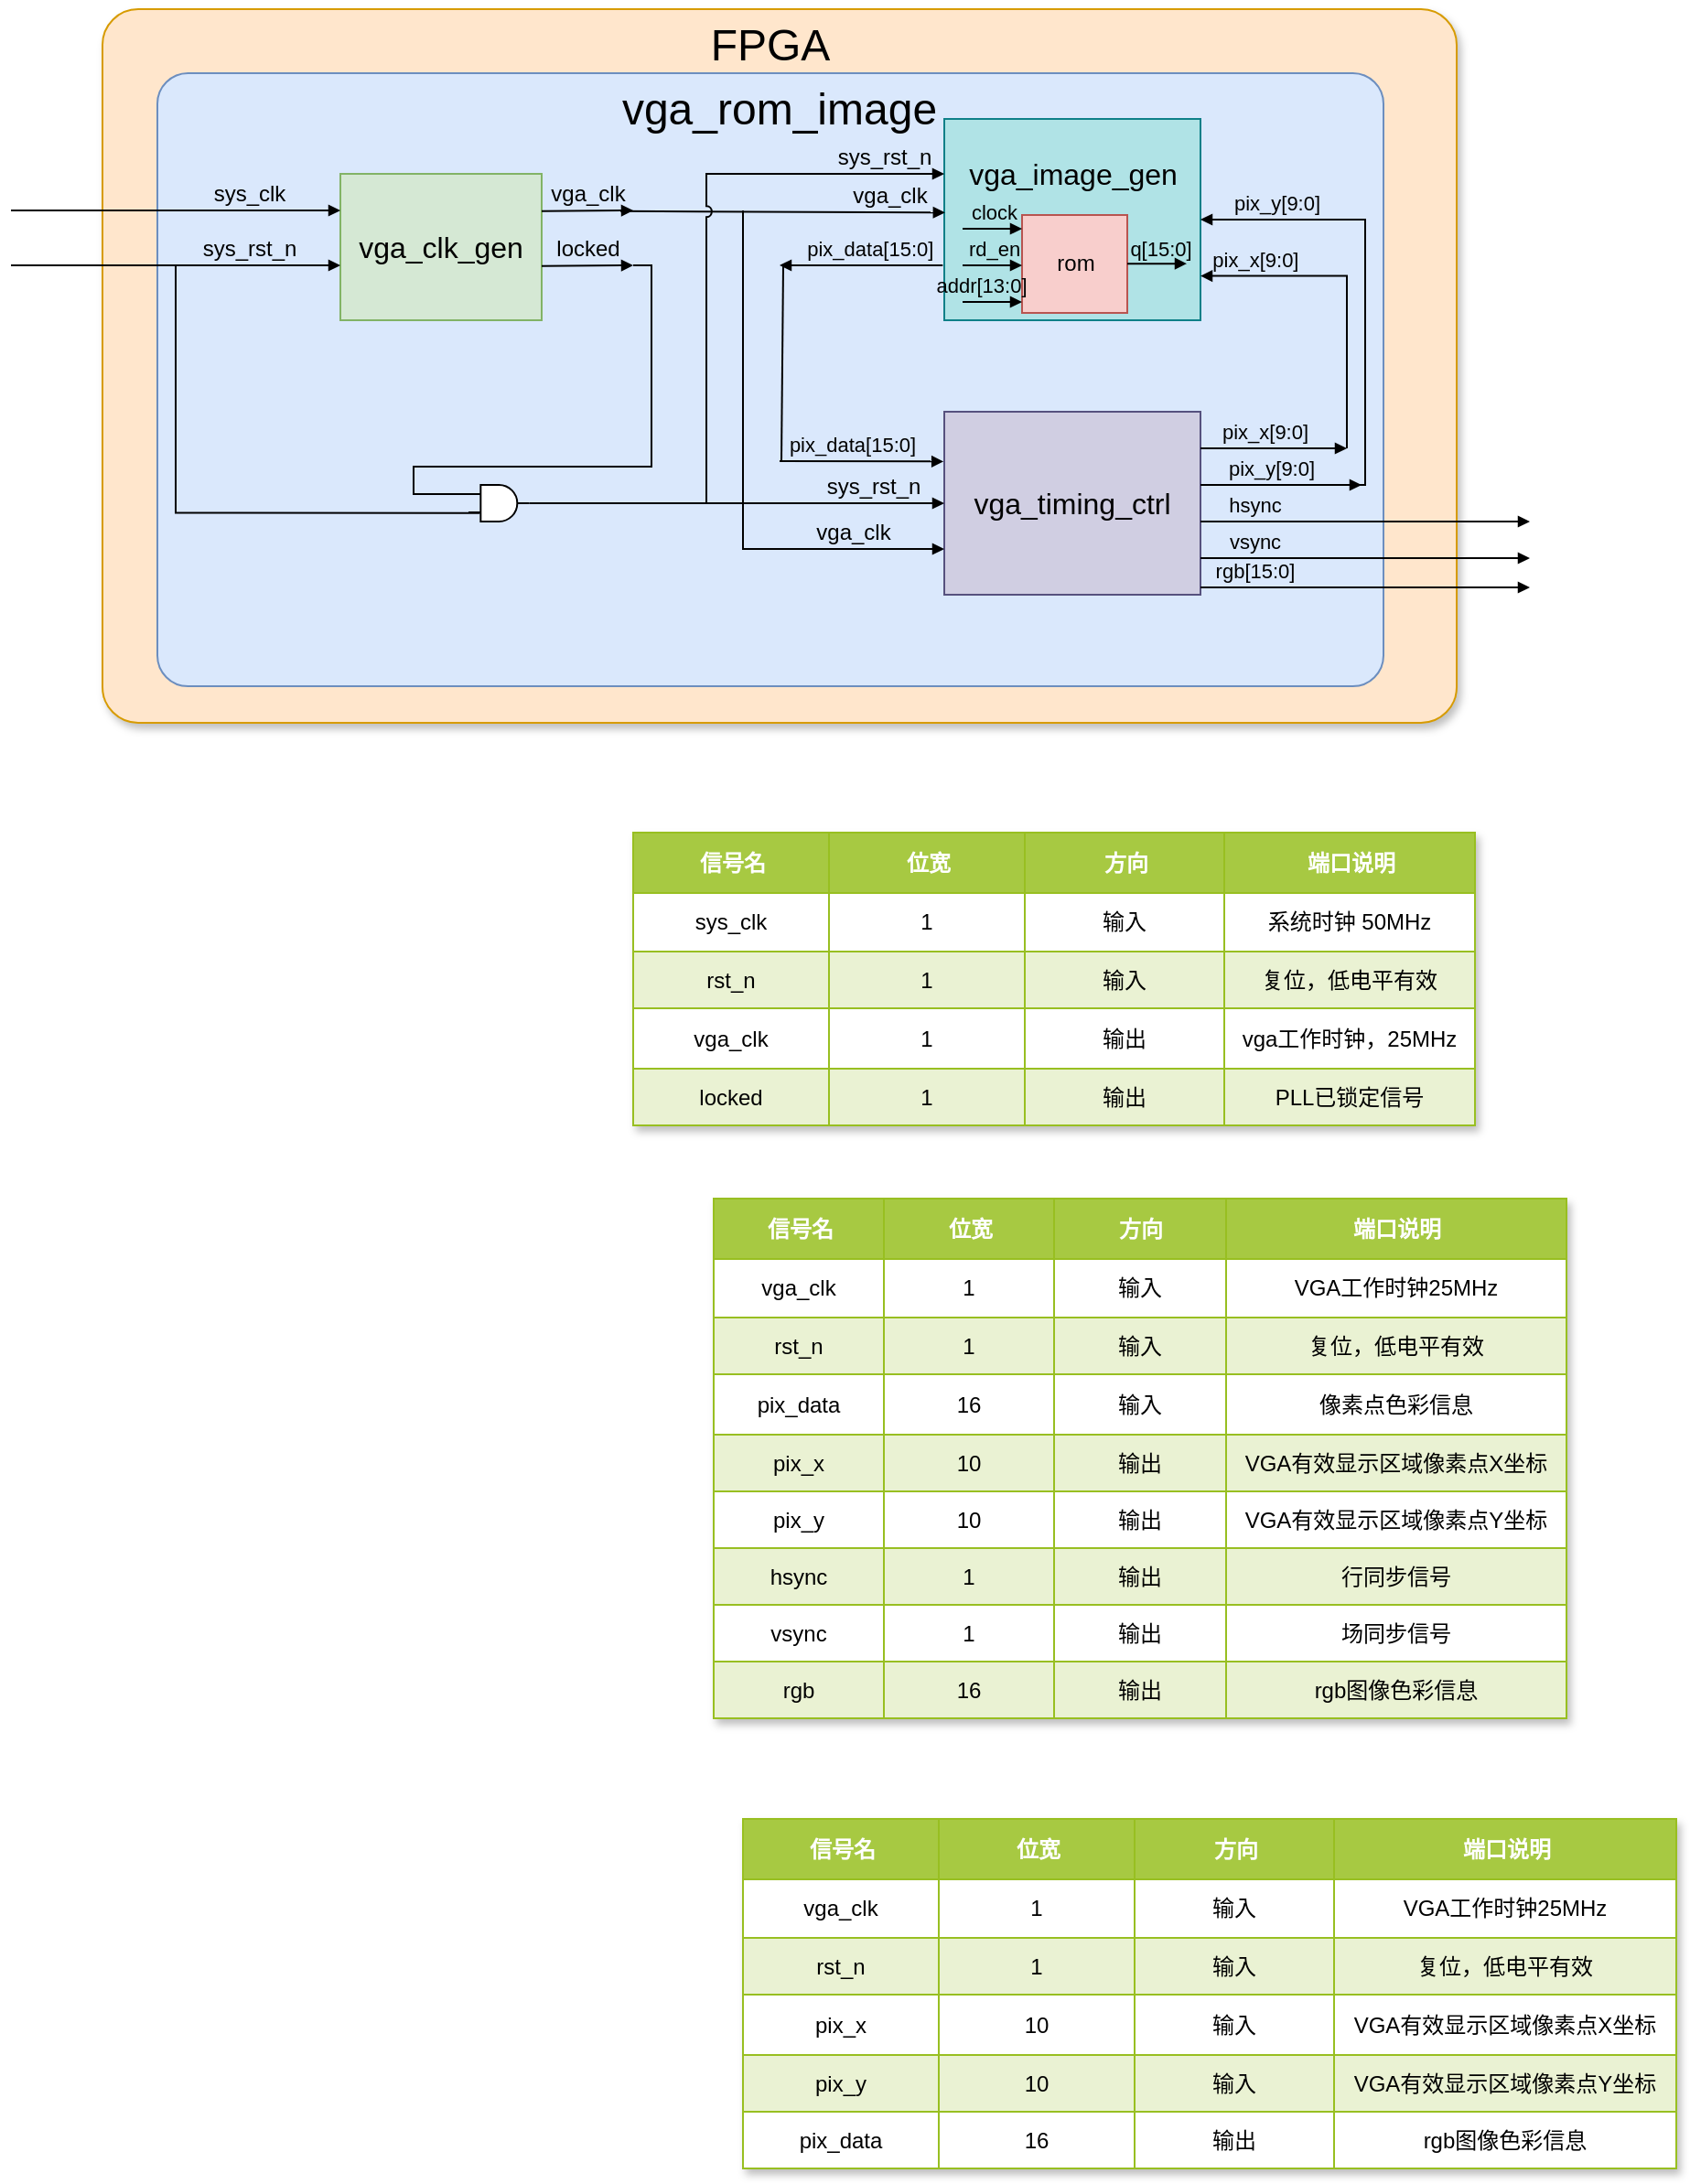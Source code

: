 <mxfile version="26.0.4">
  <diagram name="第 1 页" id="fd4EhWadq59LHY81k3FC">
    <mxGraphModel dx="446" dy="262" grid="1" gridSize="10" guides="1" tooltips="1" connect="1" arrows="1" fold="1" page="1" pageScale="1" pageWidth="827" pageHeight="1169" math="0" shadow="0">
      <root>
        <mxCell id="0" />
        <mxCell id="1" parent="0" />
        <mxCell id="CQehMLbI-TvT4RRxddDj-146" value="Assets" style="childLayout=tableLayout;recursiveResize=0;strokeColor=#98bf21;fillColor=#A7C942;shadow=1;" parent="1" vertex="1">
          <mxGeometry x="414" y="670" width="466" height="284" as="geometry" />
        </mxCell>
        <mxCell id="CQehMLbI-TvT4RRxddDj-147" style="shape=tableRow;horizontal=0;startSize=0;swimlaneHead=0;swimlaneBody=0;top=0;left=0;bottom=0;right=0;dropTarget=0;collapsible=0;recursiveResize=0;expand=0;fontStyle=0;strokeColor=inherit;fillColor=#ffffff;" parent="CQehMLbI-TvT4RRxddDj-146" vertex="1">
          <mxGeometry width="466" height="33" as="geometry" />
        </mxCell>
        <mxCell id="CQehMLbI-TvT4RRxddDj-167" value="信号名" style="connectable=0;recursiveResize=0;strokeColor=inherit;fillColor=#A7C942;align=center;fontStyle=1;fontColor=#FFFFFF;html=1;" parent="CQehMLbI-TvT4RRxddDj-147" vertex="1">
          <mxGeometry width="93" height="33" as="geometry">
            <mxRectangle width="93" height="33" as="alternateBounds" />
          </mxGeometry>
        </mxCell>
        <mxCell id="CQehMLbI-TvT4RRxddDj-148" value="位宽" style="connectable=0;recursiveResize=0;strokeColor=inherit;fillColor=#A7C942;align=center;fontStyle=1;fontColor=#FFFFFF;html=1;" parent="CQehMLbI-TvT4RRxddDj-147" vertex="1">
          <mxGeometry x="93" width="93" height="33" as="geometry">
            <mxRectangle width="93" height="33" as="alternateBounds" />
          </mxGeometry>
        </mxCell>
        <mxCell id="CQehMLbI-TvT4RRxddDj-149" value="方向" style="connectable=0;recursiveResize=0;strokeColor=inherit;fillColor=#A7C942;align=center;fontStyle=1;fontColor=#FFFFFF;html=1;" parent="CQehMLbI-TvT4RRxddDj-147" vertex="1">
          <mxGeometry x="186" width="94" height="33" as="geometry">
            <mxRectangle width="94" height="33" as="alternateBounds" />
          </mxGeometry>
        </mxCell>
        <mxCell id="CQehMLbI-TvT4RRxddDj-150" value="端口说明" style="connectable=0;recursiveResize=0;strokeColor=inherit;fillColor=#A7C942;align=center;fontStyle=1;fontColor=#FFFFFF;html=1;" parent="CQehMLbI-TvT4RRxddDj-147" vertex="1">
          <mxGeometry x="280" width="186" height="33" as="geometry">
            <mxRectangle width="186" height="33" as="alternateBounds" />
          </mxGeometry>
        </mxCell>
        <mxCell id="CQehMLbI-TvT4RRxddDj-151" value="" style="shape=tableRow;horizontal=0;startSize=0;swimlaneHead=0;swimlaneBody=0;top=0;left=0;bottom=0;right=0;dropTarget=0;collapsible=0;recursiveResize=0;expand=0;fontStyle=0;strokeColor=inherit;fillColor=#ffffff;" parent="CQehMLbI-TvT4RRxddDj-146" vertex="1">
          <mxGeometry y="33" width="466" height="32" as="geometry" />
        </mxCell>
        <mxCell id="CQehMLbI-TvT4RRxddDj-168" value="vga_clk" style="connectable=0;recursiveResize=0;strokeColor=inherit;fillColor=inherit;align=center;whiteSpace=wrap;html=1;" parent="CQehMLbI-TvT4RRxddDj-151" vertex="1">
          <mxGeometry width="93" height="32" as="geometry">
            <mxRectangle width="93" height="32" as="alternateBounds" />
          </mxGeometry>
        </mxCell>
        <mxCell id="CQehMLbI-TvT4RRxddDj-152" value="1" style="connectable=0;recursiveResize=0;strokeColor=inherit;fillColor=inherit;align=center;whiteSpace=wrap;html=1;" parent="CQehMLbI-TvT4RRxddDj-151" vertex="1">
          <mxGeometry x="93" width="93" height="32" as="geometry">
            <mxRectangle width="93" height="32" as="alternateBounds" />
          </mxGeometry>
        </mxCell>
        <mxCell id="CQehMLbI-TvT4RRxddDj-153" value="输入" style="connectable=0;recursiveResize=0;strokeColor=inherit;fillColor=inherit;align=center;whiteSpace=wrap;html=1;" parent="CQehMLbI-TvT4RRxddDj-151" vertex="1">
          <mxGeometry x="186" width="94" height="32" as="geometry">
            <mxRectangle width="94" height="32" as="alternateBounds" />
          </mxGeometry>
        </mxCell>
        <mxCell id="CQehMLbI-TvT4RRxddDj-154" value="VGA工作时钟25MHz" style="connectable=0;recursiveResize=0;strokeColor=inherit;fillColor=inherit;align=center;whiteSpace=wrap;html=1;" parent="CQehMLbI-TvT4RRxddDj-151" vertex="1">
          <mxGeometry x="280" width="186" height="32" as="geometry">
            <mxRectangle width="186" height="32" as="alternateBounds" />
          </mxGeometry>
        </mxCell>
        <mxCell id="CQehMLbI-TvT4RRxddDj-155" value="" style="shape=tableRow;horizontal=0;startSize=0;swimlaneHead=0;swimlaneBody=0;top=0;left=0;bottom=0;right=0;dropTarget=0;collapsible=0;recursiveResize=0;expand=0;fontStyle=1;strokeColor=inherit;fillColor=#EAF2D3;" parent="CQehMLbI-TvT4RRxddDj-146" vertex="1">
          <mxGeometry y="65" width="466" height="31" as="geometry" />
        </mxCell>
        <mxCell id="CQehMLbI-TvT4RRxddDj-169" value="rst_n" style="connectable=0;recursiveResize=0;strokeColor=inherit;fillColor=inherit;whiteSpace=wrap;html=1;" parent="CQehMLbI-TvT4RRxddDj-155" vertex="1">
          <mxGeometry width="93" height="31" as="geometry">
            <mxRectangle width="93" height="31" as="alternateBounds" />
          </mxGeometry>
        </mxCell>
        <mxCell id="CQehMLbI-TvT4RRxddDj-156" value="1" style="connectable=0;recursiveResize=0;strokeColor=inherit;fillColor=inherit;whiteSpace=wrap;html=1;" parent="CQehMLbI-TvT4RRxddDj-155" vertex="1">
          <mxGeometry x="93" width="93" height="31" as="geometry">
            <mxRectangle width="93" height="31" as="alternateBounds" />
          </mxGeometry>
        </mxCell>
        <mxCell id="CQehMLbI-TvT4RRxddDj-157" value="输入" style="connectable=0;recursiveResize=0;strokeColor=inherit;fillColor=inherit;whiteSpace=wrap;html=1;" parent="CQehMLbI-TvT4RRxddDj-155" vertex="1">
          <mxGeometry x="186" width="94" height="31" as="geometry">
            <mxRectangle width="94" height="31" as="alternateBounds" />
          </mxGeometry>
        </mxCell>
        <mxCell id="CQehMLbI-TvT4RRxddDj-158" value="复位，低电平有效" style="connectable=0;recursiveResize=0;strokeColor=inherit;fillColor=inherit;whiteSpace=wrap;html=1;" parent="CQehMLbI-TvT4RRxddDj-155" vertex="1">
          <mxGeometry x="280" width="186" height="31" as="geometry">
            <mxRectangle width="186" height="31" as="alternateBounds" />
          </mxGeometry>
        </mxCell>
        <mxCell id="CQehMLbI-TvT4RRxddDj-159" value="" style="shape=tableRow;horizontal=0;startSize=0;swimlaneHead=0;swimlaneBody=0;top=0;left=0;bottom=0;right=0;dropTarget=0;collapsible=0;recursiveResize=0;expand=0;fontStyle=0;strokeColor=inherit;fillColor=#ffffff;" parent="CQehMLbI-TvT4RRxddDj-146" vertex="1">
          <mxGeometry y="96" width="466" height="33" as="geometry" />
        </mxCell>
        <mxCell id="CQehMLbI-TvT4RRxddDj-170" value="pix_data" style="connectable=0;recursiveResize=0;strokeColor=inherit;fillColor=inherit;fontStyle=0;align=center;whiteSpace=wrap;html=1;" parent="CQehMLbI-TvT4RRxddDj-159" vertex="1">
          <mxGeometry width="93" height="33" as="geometry">
            <mxRectangle width="93" height="33" as="alternateBounds" />
          </mxGeometry>
        </mxCell>
        <mxCell id="CQehMLbI-TvT4RRxddDj-160" value="16" style="connectable=0;recursiveResize=0;strokeColor=inherit;fillColor=inherit;fontStyle=0;align=center;whiteSpace=wrap;html=1;" parent="CQehMLbI-TvT4RRxddDj-159" vertex="1">
          <mxGeometry x="93" width="93" height="33" as="geometry">
            <mxRectangle width="93" height="33" as="alternateBounds" />
          </mxGeometry>
        </mxCell>
        <mxCell id="CQehMLbI-TvT4RRxddDj-161" value="输入" style="connectable=0;recursiveResize=0;strokeColor=inherit;fillColor=inherit;fontStyle=0;align=center;whiteSpace=wrap;html=1;" parent="CQehMLbI-TvT4RRxddDj-159" vertex="1">
          <mxGeometry x="186" width="94" height="33" as="geometry">
            <mxRectangle width="94" height="33" as="alternateBounds" />
          </mxGeometry>
        </mxCell>
        <mxCell id="CQehMLbI-TvT4RRxddDj-162" value="像素点色彩信息" style="connectable=0;recursiveResize=0;strokeColor=inherit;fillColor=inherit;fontStyle=0;align=center;whiteSpace=wrap;html=1;" parent="CQehMLbI-TvT4RRxddDj-159" vertex="1">
          <mxGeometry x="280" width="186" height="33" as="geometry">
            <mxRectangle width="186" height="33" as="alternateBounds" />
          </mxGeometry>
        </mxCell>
        <mxCell id="CQehMLbI-TvT4RRxddDj-163" value="" style="shape=tableRow;horizontal=0;startSize=0;swimlaneHead=0;swimlaneBody=0;top=0;left=0;bottom=0;right=0;dropTarget=0;collapsible=0;recursiveResize=0;expand=0;fontStyle=1;strokeColor=inherit;fillColor=#EAF2D3;" parent="CQehMLbI-TvT4RRxddDj-146" vertex="1">
          <mxGeometry y="129" width="466" height="31" as="geometry" />
        </mxCell>
        <mxCell id="CQehMLbI-TvT4RRxddDj-171" value="pix_x" style="connectable=0;recursiveResize=0;strokeColor=inherit;fillColor=inherit;whiteSpace=wrap;html=1;" parent="CQehMLbI-TvT4RRxddDj-163" vertex="1">
          <mxGeometry width="93" height="31" as="geometry">
            <mxRectangle width="93" height="31" as="alternateBounds" />
          </mxGeometry>
        </mxCell>
        <mxCell id="CQehMLbI-TvT4RRxddDj-164" value="10" style="connectable=0;recursiveResize=0;strokeColor=inherit;fillColor=inherit;whiteSpace=wrap;html=1;" parent="CQehMLbI-TvT4RRxddDj-163" vertex="1">
          <mxGeometry x="93" width="93" height="31" as="geometry">
            <mxRectangle width="93" height="31" as="alternateBounds" />
          </mxGeometry>
        </mxCell>
        <mxCell id="CQehMLbI-TvT4RRxddDj-165" value="输出" style="connectable=0;recursiveResize=0;strokeColor=inherit;fillColor=inherit;whiteSpace=wrap;html=1;" parent="CQehMLbI-TvT4RRxddDj-163" vertex="1">
          <mxGeometry x="186" width="94" height="31" as="geometry">
            <mxRectangle width="94" height="31" as="alternateBounds" />
          </mxGeometry>
        </mxCell>
        <mxCell id="CQehMLbI-TvT4RRxddDj-166" value="VGA有效显示区域像素点X坐标" style="connectable=0;recursiveResize=0;strokeColor=inherit;fillColor=inherit;whiteSpace=wrap;html=1;" parent="CQehMLbI-TvT4RRxddDj-163" vertex="1">
          <mxGeometry x="280" width="186" height="31" as="geometry">
            <mxRectangle width="186" height="31" as="alternateBounds" />
          </mxGeometry>
        </mxCell>
        <mxCell id="CQehMLbI-TvT4RRxddDj-177" style="shape=tableRow;horizontal=0;startSize=0;swimlaneHead=0;swimlaneBody=0;top=0;left=0;bottom=0;right=0;dropTarget=0;collapsible=0;recursiveResize=0;expand=0;fontStyle=1;strokeColor=inherit;fillColor=#EAF2D3;" parent="CQehMLbI-TvT4RRxddDj-146" vertex="1">
          <mxGeometry y="160" width="466" height="31" as="geometry" />
        </mxCell>
        <mxCell id="CQehMLbI-TvT4RRxddDj-178" value="pix_y" style="connectable=0;recursiveResize=0;whiteSpace=wrap;html=1;fillColor=default;strokeColor=inherit;" parent="CQehMLbI-TvT4RRxddDj-177" vertex="1">
          <mxGeometry width="93" height="31" as="geometry">
            <mxRectangle width="93" height="31" as="alternateBounds" />
          </mxGeometry>
        </mxCell>
        <mxCell id="CQehMLbI-TvT4RRxddDj-179" value="10" style="connectable=0;recursiveResize=0;whiteSpace=wrap;html=1;fillColor=default;strokeColor=inherit;" parent="CQehMLbI-TvT4RRxddDj-177" vertex="1">
          <mxGeometry x="93" width="93" height="31" as="geometry">
            <mxRectangle width="93" height="31" as="alternateBounds" />
          </mxGeometry>
        </mxCell>
        <mxCell id="CQehMLbI-TvT4RRxddDj-180" value="输出" style="connectable=0;recursiveResize=0;whiteSpace=wrap;html=1;fillColor=default;strokeColor=inherit;" parent="CQehMLbI-TvT4RRxddDj-177" vertex="1">
          <mxGeometry x="186" width="94" height="31" as="geometry">
            <mxRectangle width="94" height="31" as="alternateBounds" />
          </mxGeometry>
        </mxCell>
        <mxCell id="CQehMLbI-TvT4RRxddDj-181" value="VGA有效显示区域像素点Y坐标" style="connectable=0;recursiveResize=0;whiteSpace=wrap;html=1;fillColor=default;strokeColor=inherit;" parent="CQehMLbI-TvT4RRxddDj-177" vertex="1">
          <mxGeometry x="280" width="186" height="31" as="geometry">
            <mxRectangle width="186" height="31" as="alternateBounds" />
          </mxGeometry>
        </mxCell>
        <mxCell id="UoMwkHRBYrsfCAEj0GG8-5" style="shape=tableRow;horizontal=0;startSize=0;swimlaneHead=0;swimlaneBody=0;top=0;left=0;bottom=0;right=0;dropTarget=0;collapsible=0;recursiveResize=0;expand=0;fontStyle=1;strokeColor=inherit;fillColor=#EAF2D3;" parent="CQehMLbI-TvT4RRxddDj-146" vertex="1">
          <mxGeometry y="191" width="466" height="31" as="geometry" />
        </mxCell>
        <mxCell id="UoMwkHRBYrsfCAEj0GG8-6" value="hsync" style="connectable=0;recursiveResize=0;strokeColor=inherit;fillColor=inherit;whiteSpace=wrap;html=1;" parent="UoMwkHRBYrsfCAEj0GG8-5" vertex="1">
          <mxGeometry width="93" height="31" as="geometry">
            <mxRectangle width="93" height="31" as="alternateBounds" />
          </mxGeometry>
        </mxCell>
        <mxCell id="UoMwkHRBYrsfCAEj0GG8-7" value="1" style="connectable=0;recursiveResize=0;strokeColor=inherit;fillColor=inherit;whiteSpace=wrap;html=1;" parent="UoMwkHRBYrsfCAEj0GG8-5" vertex="1">
          <mxGeometry x="93" width="93" height="31" as="geometry">
            <mxRectangle width="93" height="31" as="alternateBounds" />
          </mxGeometry>
        </mxCell>
        <mxCell id="UoMwkHRBYrsfCAEj0GG8-8" value="输出" style="connectable=0;recursiveResize=0;strokeColor=inherit;fillColor=inherit;whiteSpace=wrap;html=1;" parent="UoMwkHRBYrsfCAEj0GG8-5" vertex="1">
          <mxGeometry x="186" width="94" height="31" as="geometry">
            <mxRectangle width="94" height="31" as="alternateBounds" />
          </mxGeometry>
        </mxCell>
        <mxCell id="UoMwkHRBYrsfCAEj0GG8-9" value="行同步信号" style="connectable=0;recursiveResize=0;strokeColor=inherit;fillColor=inherit;whiteSpace=wrap;html=1;" parent="UoMwkHRBYrsfCAEj0GG8-5" vertex="1">
          <mxGeometry x="280" width="186" height="31" as="geometry">
            <mxRectangle width="186" height="31" as="alternateBounds" />
          </mxGeometry>
        </mxCell>
        <mxCell id="UoMwkHRBYrsfCAEj0GG8-10" style="shape=tableRow;horizontal=0;startSize=0;swimlaneHead=0;swimlaneBody=0;top=0;left=0;bottom=0;right=0;dropTarget=0;collapsible=0;recursiveResize=0;expand=0;fontStyle=1;strokeColor=inherit;fillColor=#EAF2D3;" parent="CQehMLbI-TvT4RRxddDj-146" vertex="1">
          <mxGeometry y="222" width="466" height="31" as="geometry" />
        </mxCell>
        <mxCell id="UoMwkHRBYrsfCAEj0GG8-11" value="vsync" style="connectable=0;recursiveResize=0;whiteSpace=wrap;html=1;strokeColor=inherit;" parent="UoMwkHRBYrsfCAEj0GG8-10" vertex="1">
          <mxGeometry width="93" height="31" as="geometry">
            <mxRectangle width="93" height="31" as="alternateBounds" />
          </mxGeometry>
        </mxCell>
        <mxCell id="UoMwkHRBYrsfCAEj0GG8-12" value="1" style="connectable=0;recursiveResize=0;whiteSpace=wrap;html=1;strokeColor=inherit;" parent="UoMwkHRBYrsfCAEj0GG8-10" vertex="1">
          <mxGeometry x="93" width="93" height="31" as="geometry">
            <mxRectangle width="93" height="31" as="alternateBounds" />
          </mxGeometry>
        </mxCell>
        <mxCell id="UoMwkHRBYrsfCAEj0GG8-13" value="输出" style="connectable=0;recursiveResize=0;whiteSpace=wrap;html=1;strokeColor=inherit;" parent="UoMwkHRBYrsfCAEj0GG8-10" vertex="1">
          <mxGeometry x="186" width="94" height="31" as="geometry">
            <mxRectangle width="94" height="31" as="alternateBounds" />
          </mxGeometry>
        </mxCell>
        <mxCell id="UoMwkHRBYrsfCAEj0GG8-14" value="场同步信号" style="connectable=0;recursiveResize=0;whiteSpace=wrap;html=1;strokeColor=inherit;" parent="UoMwkHRBYrsfCAEj0GG8-10" vertex="1">
          <mxGeometry x="280" width="186" height="31" as="geometry">
            <mxRectangle width="186" height="31" as="alternateBounds" />
          </mxGeometry>
        </mxCell>
        <mxCell id="CQehMLbI-TvT4RRxddDj-182" style="shape=tableRow;horizontal=0;startSize=0;swimlaneHead=0;swimlaneBody=0;top=0;left=0;bottom=0;right=0;dropTarget=0;collapsible=0;recursiveResize=0;expand=0;fontStyle=1;strokeColor=inherit;fillColor=#EAF2D3;" parent="CQehMLbI-TvT4RRxddDj-146" vertex="1">
          <mxGeometry y="253" width="466" height="31" as="geometry" />
        </mxCell>
        <mxCell id="CQehMLbI-TvT4RRxddDj-183" value="rgb" style="connectable=0;recursiveResize=0;whiteSpace=wrap;html=1;strokeColor=inherit;fillColor=none;" parent="CQehMLbI-TvT4RRxddDj-182" vertex="1">
          <mxGeometry width="93" height="31" as="geometry">
            <mxRectangle width="93" height="31" as="alternateBounds" />
          </mxGeometry>
        </mxCell>
        <mxCell id="CQehMLbI-TvT4RRxddDj-184" value="16" style="connectable=0;recursiveResize=0;whiteSpace=wrap;html=1;strokeColor=inherit;fillColor=none;" parent="CQehMLbI-TvT4RRxddDj-182" vertex="1">
          <mxGeometry x="93" width="93" height="31" as="geometry">
            <mxRectangle width="93" height="31" as="alternateBounds" />
          </mxGeometry>
        </mxCell>
        <mxCell id="CQehMLbI-TvT4RRxddDj-185" value="输出" style="connectable=0;recursiveResize=0;whiteSpace=wrap;html=1;strokeColor=inherit;fillColor=none;" parent="CQehMLbI-TvT4RRxddDj-182" vertex="1">
          <mxGeometry x="186" width="94" height="31" as="geometry">
            <mxRectangle width="94" height="31" as="alternateBounds" />
          </mxGeometry>
        </mxCell>
        <mxCell id="CQehMLbI-TvT4RRxddDj-186" value="rgb图像色彩信息" style="connectable=0;recursiveResize=0;whiteSpace=wrap;html=1;strokeColor=inherit;fillColor=none;" parent="CQehMLbI-TvT4RRxddDj-182" vertex="1">
          <mxGeometry x="280" width="186" height="31" as="geometry">
            <mxRectangle width="186" height="31" as="alternateBounds" />
          </mxGeometry>
        </mxCell>
        <mxCell id="CQehMLbI-TvT4RRxddDj-194" value="Assets" style="childLayout=tableLayout;recursiveResize=0;strokeColor=#98bf21;fillColor=#A7C942;shadow=1;" parent="1" vertex="1">
          <mxGeometry x="370" y="470" width="460" height="160" as="geometry" />
        </mxCell>
        <mxCell id="CQehMLbI-TvT4RRxddDj-195" style="shape=tableRow;horizontal=0;startSize=0;swimlaneHead=0;swimlaneBody=0;top=0;left=0;bottom=0;right=0;dropTarget=0;collapsible=0;recursiveResize=0;expand=0;fontStyle=0;strokeColor=inherit;fillColor=#ffffff;" parent="CQehMLbI-TvT4RRxddDj-194" vertex="1">
          <mxGeometry width="460" height="33" as="geometry" />
        </mxCell>
        <mxCell id="CQehMLbI-TvT4RRxddDj-196" value="信号名" style="connectable=0;recursiveResize=0;strokeColor=inherit;fillColor=#A7C942;align=center;fontStyle=1;fontColor=#FFFFFF;html=1;" parent="CQehMLbI-TvT4RRxddDj-195" vertex="1">
          <mxGeometry width="107" height="33" as="geometry">
            <mxRectangle width="107" height="33" as="alternateBounds" />
          </mxGeometry>
        </mxCell>
        <mxCell id="CQehMLbI-TvT4RRxddDj-197" value="位宽" style="connectable=0;recursiveResize=0;strokeColor=inherit;fillColor=#A7C942;align=center;fontStyle=1;fontColor=#FFFFFF;html=1;" parent="CQehMLbI-TvT4RRxddDj-195" vertex="1">
          <mxGeometry x="107" width="107" height="33" as="geometry">
            <mxRectangle width="107" height="33" as="alternateBounds" />
          </mxGeometry>
        </mxCell>
        <mxCell id="CQehMLbI-TvT4RRxddDj-198" value="方向" style="connectable=0;recursiveResize=0;strokeColor=inherit;fillColor=#A7C942;align=center;fontStyle=1;fontColor=#FFFFFF;html=1;" parent="CQehMLbI-TvT4RRxddDj-195" vertex="1">
          <mxGeometry x="214" width="109" height="33" as="geometry">
            <mxRectangle width="109" height="33" as="alternateBounds" />
          </mxGeometry>
        </mxCell>
        <mxCell id="CQehMLbI-TvT4RRxddDj-199" value="端口说明" style="connectable=0;recursiveResize=0;strokeColor=inherit;fillColor=#A7C942;align=center;fontStyle=1;fontColor=#FFFFFF;html=1;" parent="CQehMLbI-TvT4RRxddDj-195" vertex="1">
          <mxGeometry x="323" width="137" height="33" as="geometry">
            <mxRectangle width="137" height="33" as="alternateBounds" />
          </mxGeometry>
        </mxCell>
        <mxCell id="CQehMLbI-TvT4RRxddDj-200" value="" style="shape=tableRow;horizontal=0;startSize=0;swimlaneHead=0;swimlaneBody=0;top=0;left=0;bottom=0;right=0;dropTarget=0;collapsible=0;recursiveResize=0;expand=0;fontStyle=0;strokeColor=inherit;fillColor=#ffffff;" parent="CQehMLbI-TvT4RRxddDj-194" vertex="1">
          <mxGeometry y="33" width="460" height="32" as="geometry" />
        </mxCell>
        <mxCell id="CQehMLbI-TvT4RRxddDj-201" value="sys_clk" style="connectable=0;recursiveResize=0;strokeColor=inherit;fillColor=inherit;align=center;whiteSpace=wrap;html=1;" parent="CQehMLbI-TvT4RRxddDj-200" vertex="1">
          <mxGeometry width="107" height="32" as="geometry">
            <mxRectangle width="107" height="32" as="alternateBounds" />
          </mxGeometry>
        </mxCell>
        <mxCell id="CQehMLbI-TvT4RRxddDj-202" value="1" style="connectable=0;recursiveResize=0;strokeColor=inherit;fillColor=inherit;align=center;whiteSpace=wrap;html=1;" parent="CQehMLbI-TvT4RRxddDj-200" vertex="1">
          <mxGeometry x="107" width="107" height="32" as="geometry">
            <mxRectangle width="107" height="32" as="alternateBounds" />
          </mxGeometry>
        </mxCell>
        <mxCell id="CQehMLbI-TvT4RRxddDj-203" value="输入" style="connectable=0;recursiveResize=0;strokeColor=inherit;fillColor=inherit;align=center;whiteSpace=wrap;html=1;" parent="CQehMLbI-TvT4RRxddDj-200" vertex="1">
          <mxGeometry x="214" width="109" height="32" as="geometry">
            <mxRectangle width="109" height="32" as="alternateBounds" />
          </mxGeometry>
        </mxCell>
        <mxCell id="CQehMLbI-TvT4RRxddDj-204" value="系统时钟 50MHz" style="connectable=0;recursiveResize=0;strokeColor=inherit;fillColor=inherit;align=center;whiteSpace=wrap;html=1;" parent="CQehMLbI-TvT4RRxddDj-200" vertex="1">
          <mxGeometry x="323" width="137" height="32" as="geometry">
            <mxRectangle width="137" height="32" as="alternateBounds" />
          </mxGeometry>
        </mxCell>
        <mxCell id="CQehMLbI-TvT4RRxddDj-205" value="" style="shape=tableRow;horizontal=0;startSize=0;swimlaneHead=0;swimlaneBody=0;top=0;left=0;bottom=0;right=0;dropTarget=0;collapsible=0;recursiveResize=0;expand=0;fontStyle=1;strokeColor=inherit;fillColor=#EAF2D3;" parent="CQehMLbI-TvT4RRxddDj-194" vertex="1">
          <mxGeometry y="65" width="460" height="31" as="geometry" />
        </mxCell>
        <mxCell id="CQehMLbI-TvT4RRxddDj-206" value="rst_n" style="connectable=0;recursiveResize=0;strokeColor=inherit;fillColor=inherit;whiteSpace=wrap;html=1;" parent="CQehMLbI-TvT4RRxddDj-205" vertex="1">
          <mxGeometry width="107" height="31" as="geometry">
            <mxRectangle width="107" height="31" as="alternateBounds" />
          </mxGeometry>
        </mxCell>
        <mxCell id="CQehMLbI-TvT4RRxddDj-207" value="1" style="connectable=0;recursiveResize=0;strokeColor=inherit;fillColor=inherit;whiteSpace=wrap;html=1;" parent="CQehMLbI-TvT4RRxddDj-205" vertex="1">
          <mxGeometry x="107" width="107" height="31" as="geometry">
            <mxRectangle width="107" height="31" as="alternateBounds" />
          </mxGeometry>
        </mxCell>
        <mxCell id="CQehMLbI-TvT4RRxddDj-208" value="输入" style="connectable=0;recursiveResize=0;strokeColor=inherit;fillColor=inherit;whiteSpace=wrap;html=1;" parent="CQehMLbI-TvT4RRxddDj-205" vertex="1">
          <mxGeometry x="214" width="109" height="31" as="geometry">
            <mxRectangle width="109" height="31" as="alternateBounds" />
          </mxGeometry>
        </mxCell>
        <mxCell id="CQehMLbI-TvT4RRxddDj-209" value="复位，低电平有效" style="connectable=0;recursiveResize=0;strokeColor=inherit;fillColor=inherit;whiteSpace=wrap;html=1;" parent="CQehMLbI-TvT4RRxddDj-205" vertex="1">
          <mxGeometry x="323" width="137" height="31" as="geometry">
            <mxRectangle width="137" height="31" as="alternateBounds" />
          </mxGeometry>
        </mxCell>
        <mxCell id="CQehMLbI-TvT4RRxddDj-210" value="" style="shape=tableRow;horizontal=0;startSize=0;swimlaneHead=0;swimlaneBody=0;top=0;left=0;bottom=0;right=0;dropTarget=0;collapsible=0;recursiveResize=0;expand=0;fontStyle=0;strokeColor=inherit;fillColor=#ffffff;" parent="CQehMLbI-TvT4RRxddDj-194" vertex="1">
          <mxGeometry y="96" width="460" height="33" as="geometry" />
        </mxCell>
        <mxCell id="CQehMLbI-TvT4RRxddDj-211" value="vga_clk" style="connectable=0;recursiveResize=0;strokeColor=inherit;fillColor=inherit;fontStyle=0;align=center;whiteSpace=wrap;html=1;" parent="CQehMLbI-TvT4RRxddDj-210" vertex="1">
          <mxGeometry width="107" height="33" as="geometry">
            <mxRectangle width="107" height="33" as="alternateBounds" />
          </mxGeometry>
        </mxCell>
        <mxCell id="CQehMLbI-TvT4RRxddDj-212" value="1" style="connectable=0;recursiveResize=0;strokeColor=inherit;fillColor=inherit;fontStyle=0;align=center;whiteSpace=wrap;html=1;" parent="CQehMLbI-TvT4RRxddDj-210" vertex="1">
          <mxGeometry x="107" width="107" height="33" as="geometry">
            <mxRectangle width="107" height="33" as="alternateBounds" />
          </mxGeometry>
        </mxCell>
        <mxCell id="CQehMLbI-TvT4RRxddDj-213" value="输出" style="connectable=0;recursiveResize=0;strokeColor=inherit;fillColor=inherit;fontStyle=0;align=center;whiteSpace=wrap;html=1;" parent="CQehMLbI-TvT4RRxddDj-210" vertex="1">
          <mxGeometry x="214" width="109" height="33" as="geometry">
            <mxRectangle width="109" height="33" as="alternateBounds" />
          </mxGeometry>
        </mxCell>
        <mxCell id="CQehMLbI-TvT4RRxddDj-214" value="vga工作时钟，25MHz" style="connectable=0;recursiveResize=0;strokeColor=inherit;fillColor=inherit;fontStyle=0;align=center;whiteSpace=wrap;html=1;" parent="CQehMLbI-TvT4RRxddDj-210" vertex="1">
          <mxGeometry x="323" width="137" height="33" as="geometry">
            <mxRectangle width="137" height="33" as="alternateBounds" />
          </mxGeometry>
        </mxCell>
        <mxCell id="CQehMLbI-TvT4RRxddDj-215" value="" style="shape=tableRow;horizontal=0;startSize=0;swimlaneHead=0;swimlaneBody=0;top=0;left=0;bottom=0;right=0;dropTarget=0;collapsible=0;recursiveResize=0;expand=0;fontStyle=1;strokeColor=inherit;fillColor=#EAF2D3;" parent="CQehMLbI-TvT4RRxddDj-194" vertex="1">
          <mxGeometry y="129" width="460" height="31" as="geometry" />
        </mxCell>
        <mxCell id="CQehMLbI-TvT4RRxddDj-216" value="locked" style="connectable=0;recursiveResize=0;strokeColor=inherit;fillColor=inherit;whiteSpace=wrap;html=1;" parent="CQehMLbI-TvT4RRxddDj-215" vertex="1">
          <mxGeometry width="107" height="31" as="geometry">
            <mxRectangle width="107" height="31" as="alternateBounds" />
          </mxGeometry>
        </mxCell>
        <mxCell id="CQehMLbI-TvT4RRxddDj-217" value="1" style="connectable=0;recursiveResize=0;strokeColor=inherit;fillColor=inherit;whiteSpace=wrap;html=1;" parent="CQehMLbI-TvT4RRxddDj-215" vertex="1">
          <mxGeometry x="107" width="107" height="31" as="geometry">
            <mxRectangle width="107" height="31" as="alternateBounds" />
          </mxGeometry>
        </mxCell>
        <mxCell id="CQehMLbI-TvT4RRxddDj-218" value="输出" style="connectable=0;recursiveResize=0;strokeColor=inherit;fillColor=inherit;whiteSpace=wrap;html=1;" parent="CQehMLbI-TvT4RRxddDj-215" vertex="1">
          <mxGeometry x="214" width="109" height="31" as="geometry">
            <mxRectangle width="109" height="31" as="alternateBounds" />
          </mxGeometry>
        </mxCell>
        <mxCell id="CQehMLbI-TvT4RRxddDj-219" value="PLL已锁定信号" style="connectable=0;recursiveResize=0;strokeColor=inherit;fillColor=inherit;whiteSpace=wrap;html=1;" parent="CQehMLbI-TvT4RRxddDj-215" vertex="1">
          <mxGeometry x="323" width="137" height="31" as="geometry">
            <mxRectangle width="137" height="31" as="alternateBounds" />
          </mxGeometry>
        </mxCell>
        <mxCell id="lO0y-kWSo12b2ms3qzik-9" value="Assets" style="childLayout=tableLayout;recursiveResize=0;strokeColor=#98bf21;fillColor=#A7C942;shadow=1;" parent="1" vertex="1">
          <mxGeometry x="430" y="1009" width="510" height="191" as="geometry" />
        </mxCell>
        <mxCell id="lO0y-kWSo12b2ms3qzik-10" style="shape=tableRow;horizontal=0;startSize=0;swimlaneHead=0;swimlaneBody=0;top=0;left=0;bottom=0;right=0;dropTarget=0;collapsible=0;recursiveResize=0;expand=0;fontStyle=0;strokeColor=inherit;fillColor=#ffffff;" parent="lO0y-kWSo12b2ms3qzik-9" vertex="1">
          <mxGeometry width="510" height="33" as="geometry" />
        </mxCell>
        <mxCell id="lO0y-kWSo12b2ms3qzik-11" value="信号名" style="connectable=0;recursiveResize=0;strokeColor=inherit;fillColor=#A7C942;align=center;fontStyle=1;fontColor=#FFFFFF;html=1;" parent="lO0y-kWSo12b2ms3qzik-10" vertex="1">
          <mxGeometry width="107" height="33" as="geometry">
            <mxRectangle width="107" height="33" as="alternateBounds" />
          </mxGeometry>
        </mxCell>
        <mxCell id="lO0y-kWSo12b2ms3qzik-12" value="位宽" style="connectable=0;recursiveResize=0;strokeColor=inherit;fillColor=#A7C942;align=center;fontStyle=1;fontColor=#FFFFFF;html=1;" parent="lO0y-kWSo12b2ms3qzik-10" vertex="1">
          <mxGeometry x="107" width="107" height="33" as="geometry">
            <mxRectangle width="107" height="33" as="alternateBounds" />
          </mxGeometry>
        </mxCell>
        <mxCell id="lO0y-kWSo12b2ms3qzik-13" value="方向" style="connectable=0;recursiveResize=0;strokeColor=inherit;fillColor=#A7C942;align=center;fontStyle=1;fontColor=#FFFFFF;html=1;" parent="lO0y-kWSo12b2ms3qzik-10" vertex="1">
          <mxGeometry x="214" width="109" height="33" as="geometry">
            <mxRectangle width="109" height="33" as="alternateBounds" />
          </mxGeometry>
        </mxCell>
        <mxCell id="lO0y-kWSo12b2ms3qzik-14" value="端口说明" style="connectable=0;recursiveResize=0;strokeColor=inherit;fillColor=#A7C942;align=center;fontStyle=1;fontColor=#FFFFFF;html=1;" parent="lO0y-kWSo12b2ms3qzik-10" vertex="1">
          <mxGeometry x="323" width="187" height="33" as="geometry">
            <mxRectangle width="187" height="33" as="alternateBounds" />
          </mxGeometry>
        </mxCell>
        <mxCell id="lO0y-kWSo12b2ms3qzik-15" value="" style="shape=tableRow;horizontal=0;startSize=0;swimlaneHead=0;swimlaneBody=0;top=0;left=0;bottom=0;right=0;dropTarget=0;collapsible=0;recursiveResize=0;expand=0;fontStyle=0;strokeColor=inherit;fillColor=#ffffff;" parent="lO0y-kWSo12b2ms3qzik-9" vertex="1">
          <mxGeometry y="33" width="510" height="32" as="geometry" />
        </mxCell>
        <mxCell id="lO0y-kWSo12b2ms3qzik-16" value="vga_clk" style="connectable=0;recursiveResize=0;strokeColor=inherit;fillColor=inherit;align=center;whiteSpace=wrap;html=1;" parent="lO0y-kWSo12b2ms3qzik-15" vertex="1">
          <mxGeometry width="107" height="32" as="geometry">
            <mxRectangle width="107" height="32" as="alternateBounds" />
          </mxGeometry>
        </mxCell>
        <mxCell id="lO0y-kWSo12b2ms3qzik-17" value="1" style="connectable=0;recursiveResize=0;strokeColor=inherit;fillColor=inherit;align=center;whiteSpace=wrap;html=1;" parent="lO0y-kWSo12b2ms3qzik-15" vertex="1">
          <mxGeometry x="107" width="107" height="32" as="geometry">
            <mxRectangle width="107" height="32" as="alternateBounds" />
          </mxGeometry>
        </mxCell>
        <mxCell id="lO0y-kWSo12b2ms3qzik-18" value="输入" style="connectable=0;recursiveResize=0;strokeColor=inherit;fillColor=inherit;align=center;whiteSpace=wrap;html=1;" parent="lO0y-kWSo12b2ms3qzik-15" vertex="1">
          <mxGeometry x="214" width="109" height="32" as="geometry">
            <mxRectangle width="109" height="32" as="alternateBounds" />
          </mxGeometry>
        </mxCell>
        <mxCell id="lO0y-kWSo12b2ms3qzik-19" value="VGA工作时钟25MHz" style="connectable=0;recursiveResize=0;strokeColor=inherit;fillColor=inherit;align=center;whiteSpace=wrap;html=1;" parent="lO0y-kWSo12b2ms3qzik-15" vertex="1">
          <mxGeometry x="323" width="187" height="32" as="geometry">
            <mxRectangle width="187" height="32" as="alternateBounds" />
          </mxGeometry>
        </mxCell>
        <mxCell id="lO0y-kWSo12b2ms3qzik-20" value="" style="shape=tableRow;horizontal=0;startSize=0;swimlaneHead=0;swimlaneBody=0;top=0;left=0;bottom=0;right=0;dropTarget=0;collapsible=0;recursiveResize=0;expand=0;fontStyle=1;strokeColor=inherit;fillColor=#EAF2D3;" parent="lO0y-kWSo12b2ms3qzik-9" vertex="1">
          <mxGeometry y="65" width="510" height="31" as="geometry" />
        </mxCell>
        <mxCell id="lO0y-kWSo12b2ms3qzik-21" value="rst_n" style="connectable=0;recursiveResize=0;strokeColor=inherit;fillColor=inherit;whiteSpace=wrap;html=1;" parent="lO0y-kWSo12b2ms3qzik-20" vertex="1">
          <mxGeometry width="107" height="31" as="geometry">
            <mxRectangle width="107" height="31" as="alternateBounds" />
          </mxGeometry>
        </mxCell>
        <mxCell id="lO0y-kWSo12b2ms3qzik-22" value="1" style="connectable=0;recursiveResize=0;strokeColor=inherit;fillColor=inherit;whiteSpace=wrap;html=1;" parent="lO0y-kWSo12b2ms3qzik-20" vertex="1">
          <mxGeometry x="107" width="107" height="31" as="geometry">
            <mxRectangle width="107" height="31" as="alternateBounds" />
          </mxGeometry>
        </mxCell>
        <mxCell id="lO0y-kWSo12b2ms3qzik-23" value="输入" style="connectable=0;recursiveResize=0;strokeColor=inherit;fillColor=inherit;whiteSpace=wrap;html=1;" parent="lO0y-kWSo12b2ms3qzik-20" vertex="1">
          <mxGeometry x="214" width="109" height="31" as="geometry">
            <mxRectangle width="109" height="31" as="alternateBounds" />
          </mxGeometry>
        </mxCell>
        <mxCell id="lO0y-kWSo12b2ms3qzik-24" value="复位，低电平有效" style="connectable=0;recursiveResize=0;strokeColor=inherit;fillColor=inherit;whiteSpace=wrap;html=1;" parent="lO0y-kWSo12b2ms3qzik-20" vertex="1">
          <mxGeometry x="323" width="187" height="31" as="geometry">
            <mxRectangle width="187" height="31" as="alternateBounds" />
          </mxGeometry>
        </mxCell>
        <mxCell id="lO0y-kWSo12b2ms3qzik-25" value="" style="shape=tableRow;horizontal=0;startSize=0;swimlaneHead=0;swimlaneBody=0;top=0;left=0;bottom=0;right=0;dropTarget=0;collapsible=0;recursiveResize=0;expand=0;fontStyle=0;strokeColor=inherit;fillColor=#ffffff;" parent="lO0y-kWSo12b2ms3qzik-9" vertex="1">
          <mxGeometry y="96" width="510" height="33" as="geometry" />
        </mxCell>
        <mxCell id="lO0y-kWSo12b2ms3qzik-26" value="pix_x" style="connectable=0;recursiveResize=0;strokeColor=inherit;fillColor=inherit;fontStyle=0;align=center;whiteSpace=wrap;html=1;" parent="lO0y-kWSo12b2ms3qzik-25" vertex="1">
          <mxGeometry width="107" height="33" as="geometry">
            <mxRectangle width="107" height="33" as="alternateBounds" />
          </mxGeometry>
        </mxCell>
        <mxCell id="lO0y-kWSo12b2ms3qzik-27" value="10" style="connectable=0;recursiveResize=0;strokeColor=inherit;fillColor=inherit;fontStyle=0;align=center;whiteSpace=wrap;html=1;" parent="lO0y-kWSo12b2ms3qzik-25" vertex="1">
          <mxGeometry x="107" width="107" height="33" as="geometry">
            <mxRectangle width="107" height="33" as="alternateBounds" />
          </mxGeometry>
        </mxCell>
        <mxCell id="lO0y-kWSo12b2ms3qzik-28" value="输入" style="connectable=0;recursiveResize=0;strokeColor=inherit;fillColor=inherit;fontStyle=0;align=center;whiteSpace=wrap;html=1;" parent="lO0y-kWSo12b2ms3qzik-25" vertex="1">
          <mxGeometry x="214" width="109" height="33" as="geometry">
            <mxRectangle width="109" height="33" as="alternateBounds" />
          </mxGeometry>
        </mxCell>
        <mxCell id="lO0y-kWSo12b2ms3qzik-29" value="VGA有效显示区域像素点X坐标" style="connectable=0;recursiveResize=0;strokeColor=inherit;fillColor=inherit;fontStyle=0;align=center;whiteSpace=wrap;html=1;" parent="lO0y-kWSo12b2ms3qzik-25" vertex="1">
          <mxGeometry x="323" width="187" height="33" as="geometry">
            <mxRectangle width="187" height="33" as="alternateBounds" />
          </mxGeometry>
        </mxCell>
        <mxCell id="lO0y-kWSo12b2ms3qzik-35" value="" style="shape=tableRow;horizontal=0;startSize=0;swimlaneHead=0;swimlaneBody=0;top=0;left=0;bottom=0;right=0;dropTarget=0;collapsible=0;recursiveResize=0;expand=0;fontStyle=1;strokeColor=inherit;fillColor=#EAF2D3;" parent="lO0y-kWSo12b2ms3qzik-9" vertex="1">
          <mxGeometry y="129" width="510" height="31" as="geometry" />
        </mxCell>
        <mxCell id="lO0y-kWSo12b2ms3qzik-36" value="pix_y" style="connectable=0;recursiveResize=0;strokeColor=inherit;fillColor=inherit;whiteSpace=wrap;html=1;" parent="lO0y-kWSo12b2ms3qzik-35" vertex="1">
          <mxGeometry width="107" height="31" as="geometry">
            <mxRectangle width="107" height="31" as="alternateBounds" />
          </mxGeometry>
        </mxCell>
        <mxCell id="lO0y-kWSo12b2ms3qzik-37" value="10" style="connectable=0;recursiveResize=0;strokeColor=inherit;fillColor=inherit;whiteSpace=wrap;html=1;" parent="lO0y-kWSo12b2ms3qzik-35" vertex="1">
          <mxGeometry x="107" width="107" height="31" as="geometry">
            <mxRectangle width="107" height="31" as="alternateBounds" />
          </mxGeometry>
        </mxCell>
        <mxCell id="lO0y-kWSo12b2ms3qzik-38" value="输入" style="connectable=0;recursiveResize=0;strokeColor=inherit;fillColor=inherit;whiteSpace=wrap;html=1;" parent="lO0y-kWSo12b2ms3qzik-35" vertex="1">
          <mxGeometry x="214" width="109" height="31" as="geometry">
            <mxRectangle width="109" height="31" as="alternateBounds" />
          </mxGeometry>
        </mxCell>
        <mxCell id="lO0y-kWSo12b2ms3qzik-39" value="VGA有效显示区域像素点Y坐标" style="connectable=0;recursiveResize=0;strokeColor=inherit;fillColor=inherit;whiteSpace=wrap;html=1;" parent="lO0y-kWSo12b2ms3qzik-35" vertex="1">
          <mxGeometry x="323" width="187" height="31" as="geometry">
            <mxRectangle width="187" height="31" as="alternateBounds" />
          </mxGeometry>
        </mxCell>
        <mxCell id="lO0y-kWSo12b2ms3qzik-30" value="" style="shape=tableRow;horizontal=0;startSize=0;swimlaneHead=0;swimlaneBody=0;top=0;left=0;bottom=0;right=0;dropTarget=0;collapsible=0;recursiveResize=0;expand=0;fontStyle=1;strokeColor=inherit;fillColor=#EAF2D3;" parent="lO0y-kWSo12b2ms3qzik-9" vertex="1">
          <mxGeometry y="160" width="510" height="31" as="geometry" />
        </mxCell>
        <mxCell id="lO0y-kWSo12b2ms3qzik-31" value="pix_data" style="connectable=0;recursiveResize=0;whiteSpace=wrap;html=1;strokeColor=inherit;" parent="lO0y-kWSo12b2ms3qzik-30" vertex="1">
          <mxGeometry width="107" height="31" as="geometry">
            <mxRectangle width="107" height="31" as="alternateBounds" />
          </mxGeometry>
        </mxCell>
        <mxCell id="lO0y-kWSo12b2ms3qzik-32" value="16" style="connectable=0;recursiveResize=0;whiteSpace=wrap;html=1;strokeColor=inherit;" parent="lO0y-kWSo12b2ms3qzik-30" vertex="1">
          <mxGeometry x="107" width="107" height="31" as="geometry">
            <mxRectangle width="107" height="31" as="alternateBounds" />
          </mxGeometry>
        </mxCell>
        <mxCell id="lO0y-kWSo12b2ms3qzik-33" value="输出" style="connectable=0;recursiveResize=0;whiteSpace=wrap;html=1;strokeColor=inherit;" parent="lO0y-kWSo12b2ms3qzik-30" vertex="1">
          <mxGeometry x="214" width="109" height="31" as="geometry">
            <mxRectangle width="109" height="31" as="alternateBounds" />
          </mxGeometry>
        </mxCell>
        <mxCell id="lO0y-kWSo12b2ms3qzik-34" value="rgb图像色彩信息" style="connectable=0;recursiveResize=0;whiteSpace=wrap;html=1;strokeColor=inherit;" parent="lO0y-kWSo12b2ms3qzik-30" vertex="1">
          <mxGeometry x="323" width="187" height="31" as="geometry">
            <mxRectangle width="187" height="31" as="alternateBounds" />
          </mxGeometry>
        </mxCell>
        <mxCell id="6DmCsKNVUbhP2ZlJ8aWh-1" value="" style="whiteSpace=wrap;html=1;rounded=1;fillColor=#ffe6cc;strokeColor=#d79b00;glass=0;shadow=1;arcSize=5;" parent="1" vertex="1">
          <mxGeometry x="80" y="20" width="740" height="390" as="geometry" />
        </mxCell>
        <mxCell id="6DmCsKNVUbhP2ZlJ8aWh-3" value="&lt;font style=&quot;font-size: 24px;&quot;&gt;FPGA&lt;/font&gt;" style="rounded=0;whiteSpace=wrap;html=1;fillColor=none;strokeColor=none;" parent="1" vertex="1">
          <mxGeometry x="370" y="20" width="150" height="40" as="geometry" />
        </mxCell>
        <mxCell id="6DmCsKNVUbhP2ZlJ8aWh-4" value="" style="rounded=1;whiteSpace=wrap;html=1;fillColor=#dae8fc;strokeColor=#6c8ebf;arcSize=5;" parent="1" vertex="1">
          <mxGeometry x="110" y="55" width="670" height="335" as="geometry" />
        </mxCell>
        <mxCell id="6DmCsKNVUbhP2ZlJ8aWh-5" value="&lt;font style=&quot;font-size: 24px;&quot;&gt;vga_rom_image&lt;/font&gt;" style="rounded=0;whiteSpace=wrap;html=1;fillColor=none;strokeColor=none;" parent="1" vertex="1">
          <mxGeometry x="375" y="55" width="150" height="40" as="geometry" />
        </mxCell>
        <mxCell id="CQehMLbI-TvT4RRxddDj-187" value="&lt;font style=&quot;font-size: 16px;&quot;&gt;vga_clk_gen&lt;/font&gt;" style="whiteSpace=wrap;html=1;fillColor=#d5e8d4;strokeColor=#82b366;" parent="1" vertex="1">
          <mxGeometry x="210" y="110" width="110" height="80" as="geometry" />
        </mxCell>
        <mxCell id="CQehMLbI-TvT4RRxddDj-188" value="&lt;font style=&quot;font-size: 12px;&quot;&gt;sys_clk&lt;/font&gt;" style="endArrow=block;html=1;rounded=0;entryX=0;entryY=0.25;entryDx=0;entryDy=0;verticalAlign=bottom;fillColor=none;labelBackgroundColor=none;strokeWidth=1;endFill=1;endSize=4;startSize=4;" parent="1" target="CQehMLbI-TvT4RRxddDj-187" edge="1">
          <mxGeometry x="0.441" width="50" height="50" relative="1" as="geometry">
            <mxPoint x="30" y="130" as="sourcePoint" />
            <mxPoint x="120.0" y="130" as="targetPoint" />
            <mxPoint as="offset" />
          </mxGeometry>
        </mxCell>
        <mxCell id="lO0y-kWSo12b2ms3qzik-1" value="" style="whiteSpace=wrap;html=1;fillColor=#b0e3e6;strokeColor=#0e8088;" parent="1" vertex="1">
          <mxGeometry x="540" y="80" width="140" height="110" as="geometry" />
        </mxCell>
        <mxCell id="CQehMLbI-TvT4RRxddDj-1" value="&lt;font style=&quot;font-size: 16px;&quot;&gt;vga_timing_ctrl&lt;/font&gt;" style="whiteSpace=wrap;html=1;fillColor=#d0cee2;strokeColor=#56517e;" parent="1" vertex="1">
          <mxGeometry x="540" y="240" width="140" height="100" as="geometry" />
        </mxCell>
        <mxCell id="6DmCsKNVUbhP2ZlJ8aWh-9" value="&lt;font style=&quot;font-size: 12px;&quot;&gt;sys_rst_n&lt;/font&gt;" style="endArrow=block;html=1;rounded=0;entryX=0;entryY=0.25;entryDx=0;entryDy=0;verticalAlign=bottom;fillColor=none;labelBackgroundColor=none;strokeWidth=1;endFill=1;endSize=4;startSize=4;" parent="1" edge="1">
          <mxGeometry x="0.441" width="50" height="50" relative="1" as="geometry">
            <mxPoint x="30" y="160" as="sourcePoint" />
            <mxPoint x="210" y="160" as="targetPoint" />
            <mxPoint as="offset" />
          </mxGeometry>
        </mxCell>
        <mxCell id="6DmCsKNVUbhP2ZlJ8aWh-21" value="" style="verticalLabelPosition=bottom;shadow=0;dashed=0;align=center;html=1;verticalAlign=top;shape=mxgraph.electrical.logic_gates.logic_gate;operation=and;aspect=fixed;" parent="1" vertex="1">
          <mxGeometry x="280" y="280" width="33.33" height="20" as="geometry" />
        </mxCell>
        <mxCell id="6DmCsKNVUbhP2ZlJ8aWh-24" value="&lt;font style=&quot;font-size: 12px;&quot;&gt;locked&lt;/font&gt;" style="endArrow=block;html=1;rounded=0;verticalAlign=bottom;fillColor=none;labelBackgroundColor=none;strokeWidth=1;endFill=1;endSize=4;startSize=4;" parent="1" edge="1">
          <mxGeometry width="50" height="50" relative="1" as="geometry">
            <mxPoint x="320" y="160.43" as="sourcePoint" />
            <mxPoint x="370" y="160" as="targetPoint" />
            <mxPoint as="offset" />
          </mxGeometry>
        </mxCell>
        <mxCell id="6DmCsKNVUbhP2ZlJ8aWh-25" value="&lt;span style=&quot;font-size: 12px;&quot;&gt;vga_clk&lt;/span&gt;" style="endArrow=block;html=1;rounded=0;verticalAlign=bottom;fillColor=none;labelBackgroundColor=none;strokeWidth=1;endFill=1;endSize=4;startSize=4;" parent="1" edge="1">
          <mxGeometry width="50" height="50" relative="1" as="geometry">
            <mxPoint x="320" y="130.43" as="sourcePoint" />
            <mxPoint x="370" y="130" as="targetPoint" />
            <mxPoint as="offset" />
          </mxGeometry>
        </mxCell>
        <mxCell id="6DmCsKNVUbhP2ZlJ8aWh-10" value="" style="endArrow=none;html=1;rounded=0;entryX=0.186;entryY=0.767;entryDx=0;entryDy=0;verticalAlign=bottom;fillColor=none;labelBackgroundColor=none;edgeStyle=orthogonalEdgeStyle;jumpStyle=none;strokeWidth=1;endFill=0;endSize=4;startSize=4;entryPerimeter=0;" parent="1" target="6DmCsKNVUbhP2ZlJ8aWh-21" edge="1">
          <mxGeometry x="0.441" width="50" height="50" relative="1" as="geometry">
            <mxPoint x="140" y="160" as="sourcePoint" />
            <mxPoint x="200" y="230" as="targetPoint" />
            <mxPoint as="offset" />
            <Array as="points">
              <mxPoint x="120" y="160" />
              <mxPoint x="120" y="295" />
            </Array>
          </mxGeometry>
        </mxCell>
        <mxCell id="6DmCsKNVUbhP2ZlJ8aWh-30" value="" style="endArrow=none;html=1;rounded=0;verticalAlign=bottom;fillColor=none;labelBackgroundColor=none;strokeWidth=1;endFill=0;endSize=4;startSize=4;edgeStyle=orthogonalEdgeStyle;entryX=0;entryY=0.25;entryDx=0;entryDy=0;entryPerimeter=0;" parent="1" target="6DmCsKNVUbhP2ZlJ8aWh-21" edge="1">
          <mxGeometry width="50" height="50" relative="1" as="geometry">
            <mxPoint x="370" y="160" as="sourcePoint" />
            <mxPoint x="380" y="170" as="targetPoint" />
            <mxPoint as="offset" />
            <Array as="points">
              <mxPoint x="380" y="160" />
              <mxPoint x="380" y="270" />
              <mxPoint x="250" y="270" />
              <mxPoint x="250" y="285" />
            </Array>
          </mxGeometry>
        </mxCell>
        <mxCell id="6DmCsKNVUbhP2ZlJ8aWh-35" value="&lt;span style=&quot;font-size: 12px;&quot;&gt;vga_clk&lt;/span&gt;" style="endArrow=block;html=1;rounded=0;verticalAlign=bottom;fillColor=none;labelBackgroundColor=none;strokeWidth=1;endFill=1;endSize=4;startSize=4;entryX=0.003;entryY=0.465;entryDx=0;entryDy=0;entryPerimeter=0;" parent="1" target="lO0y-kWSo12b2ms3qzik-1" edge="1">
          <mxGeometry x="0.661" width="50" height="50" relative="1" as="geometry">
            <mxPoint x="363" y="130.43" as="sourcePoint" />
            <mxPoint x="413" y="130" as="targetPoint" />
            <mxPoint as="offset" />
          </mxGeometry>
        </mxCell>
        <mxCell id="6DmCsKNVUbhP2ZlJ8aWh-36" value="&lt;span style=&quot;font-size: 12px;&quot;&gt;sys_rst_n&lt;/span&gt;" style="endArrow=block;html=1;rounded=0;verticalAlign=bottom;fillColor=none;labelBackgroundColor=none;strokeWidth=1;endFill=1;endSize=4;startSize=4;exitX=1;exitY=0.5;exitDx=0;exitDy=0;exitPerimeter=0;" parent="1" source="6DmCsKNVUbhP2ZlJ8aWh-21" target="CQehMLbI-TvT4RRxddDj-1" edge="1">
          <mxGeometry x="0.661" width="50" height="50" relative="1" as="geometry">
            <mxPoint x="373" y="140.43" as="sourcePoint" />
            <mxPoint x="550" y="140" as="targetPoint" />
            <mxPoint as="offset" />
          </mxGeometry>
        </mxCell>
        <mxCell id="6DmCsKNVUbhP2ZlJ8aWh-37" value="&lt;span style=&quot;font-size: 12px;&quot;&gt;sys_rst_n&lt;/span&gt;" style="endArrow=block;html=1;rounded=0;verticalAlign=bottom;fillColor=none;labelBackgroundColor=none;strokeWidth=1;endFill=1;endSize=4;startSize=4;edgeStyle=orthogonalEdgeStyle;jumpStyle=arc;" parent="1" edge="1">
          <mxGeometry x="0.786" width="50" height="50" relative="1" as="geometry">
            <mxPoint x="410" y="290" as="sourcePoint" />
            <mxPoint x="540" y="110" as="targetPoint" />
            <mxPoint as="offset" />
            <Array as="points">
              <mxPoint x="410" y="290" />
              <mxPoint x="410" y="110" />
            </Array>
          </mxGeometry>
        </mxCell>
        <mxCell id="6DmCsKNVUbhP2ZlJ8aWh-38" value="pix_data[15:0]" style="endArrow=block;rounded=0;verticalAlign=bottom;fillColor=none;labelBackgroundColor=none;strokeWidth=1;endFill=1;endSize=4;startSize=4;exitX=-0.006;exitY=0.727;exitDx=0;exitDy=0;fontColor=default;exitPerimeter=0;" parent="1" source="lO0y-kWSo12b2ms3qzik-1" edge="1">
          <mxGeometry x="-0.112" width="50" height="50" relative="1" as="geometry">
            <mxPoint x="373" y="140.43" as="sourcePoint" />
            <mxPoint x="450" y="160" as="targetPoint" />
            <mxPoint as="offset" />
          </mxGeometry>
        </mxCell>
        <mxCell id="6DmCsKNVUbhP2ZlJ8aWh-39" value="pix_data[15:0]" style="endArrow=block;rounded=0;verticalAlign=bottom;fillColor=none;labelBackgroundColor=none;strokeWidth=1;endFill=1;endSize=4;startSize=4;fontColor=default;entryX=-0.003;entryY=0.272;entryDx=0;entryDy=0;entryPerimeter=0;" parent="1" target="CQehMLbI-TvT4RRxddDj-1" edge="1">
          <mxGeometry x="-0.112" width="50" height="50" relative="1" as="geometry">
            <mxPoint x="450" y="267" as="sourcePoint" />
            <mxPoint x="460" y="173" as="targetPoint" />
            <mxPoint as="offset" />
          </mxGeometry>
        </mxCell>
        <mxCell id="6DmCsKNVUbhP2ZlJ8aWh-40" value="" style="endArrow=none;html=1;rounded=0;verticalAlign=bottom;fillColor=none;labelBackgroundColor=none;strokeWidth=1;endFill=0;endSize=4;startSize=4;" parent="1" edge="1">
          <mxGeometry width="50" height="50" relative="1" as="geometry">
            <mxPoint x="452" y="160" as="sourcePoint" />
            <mxPoint x="451" y="267" as="targetPoint" />
            <mxPoint as="offset" />
          </mxGeometry>
        </mxCell>
        <mxCell id="6DmCsKNVUbhP2ZlJ8aWh-41" value="pix_x[9:0]" style="endArrow=block;rounded=0;verticalAlign=bottom;fillColor=none;labelBackgroundColor=none;strokeWidth=1;endFill=1;endSize=4;startSize=4;fontColor=default;" parent="1" edge="1">
          <mxGeometry x="-0.112" width="50" height="50" relative="1" as="geometry">
            <mxPoint x="680" y="260" as="sourcePoint" />
            <mxPoint x="760" y="260" as="targetPoint" />
            <mxPoint as="offset" />
          </mxGeometry>
        </mxCell>
        <mxCell id="6DmCsKNVUbhP2ZlJ8aWh-42" value="pix_y[9:0]" style="endArrow=block;rounded=0;verticalAlign=bottom;fillColor=none;labelBackgroundColor=none;strokeWidth=1;endFill=1;endSize=4;startSize=4;fontColor=default;" parent="1" edge="1">
          <mxGeometry x="-0.112" width="50" height="50" relative="1" as="geometry">
            <mxPoint x="680" y="280" as="sourcePoint" />
            <mxPoint x="768" y="280" as="targetPoint" />
            <mxPoint as="offset" />
          </mxGeometry>
        </mxCell>
        <mxCell id="6DmCsKNVUbhP2ZlJ8aWh-43" value="hsync" style="endArrow=block;rounded=0;verticalAlign=bottom;fillColor=none;labelBackgroundColor=none;strokeWidth=1;endFill=1;endSize=4;startSize=4;fontColor=default;" parent="1" edge="1">
          <mxGeometry x="-0.667" width="50" height="50" relative="1" as="geometry">
            <mxPoint x="680" y="300" as="sourcePoint" />
            <mxPoint x="860" y="300" as="targetPoint" />
            <mxPoint as="offset" />
          </mxGeometry>
        </mxCell>
        <mxCell id="6DmCsKNVUbhP2ZlJ8aWh-45" value="vsync" style="endArrow=block;rounded=0;verticalAlign=bottom;fillColor=none;labelBackgroundColor=none;strokeWidth=1;endFill=1;endSize=4;startSize=4;fontColor=default;" parent="1" edge="1">
          <mxGeometry x="-0.667" width="50" height="50" relative="1" as="geometry">
            <mxPoint x="680" y="320" as="sourcePoint" />
            <mxPoint x="860" y="320" as="targetPoint" />
            <mxPoint as="offset" />
          </mxGeometry>
        </mxCell>
        <mxCell id="6DmCsKNVUbhP2ZlJ8aWh-46" value="rgb[15:0]" style="endArrow=block;rounded=0;verticalAlign=bottom;fillColor=none;labelBackgroundColor=none;strokeWidth=1;endFill=1;endSize=4;startSize=4;fontColor=default;" parent="1" edge="1">
          <mxGeometry x="-0.667" width="50" height="50" relative="1" as="geometry">
            <mxPoint x="680" y="336" as="sourcePoint" />
            <mxPoint x="860" y="336" as="targetPoint" />
            <mxPoint as="offset" />
          </mxGeometry>
        </mxCell>
        <mxCell id="6DmCsKNVUbhP2ZlJ8aWh-47" value="pix_x[9:0]" style="endArrow=block;rounded=0;verticalAlign=bottom;fillColor=none;labelBackgroundColor=none;strokeWidth=1;endFill=1;endSize=4;startSize=4;fontColor=default;edgeStyle=orthogonalEdgeStyle;entryX=1;entryY=0.78;entryDx=0;entryDy=0;entryPerimeter=0;" parent="1" target="lO0y-kWSo12b2ms3qzik-1" edge="1">
          <mxGeometry x="0.656" width="50" height="50" relative="1" as="geometry">
            <mxPoint x="760" y="260" as="sourcePoint" />
            <mxPoint x="820" y="230" as="targetPoint" />
            <mxPoint as="offset" />
            <Array as="points">
              <mxPoint x="760" y="166" />
            </Array>
          </mxGeometry>
        </mxCell>
        <mxCell id="6DmCsKNVUbhP2ZlJ8aWh-48" value="pix_y[9:0]" style="endArrow=block;rounded=0;verticalAlign=bottom;fillColor=none;labelBackgroundColor=none;strokeWidth=1;endFill=1;endSize=4;startSize=4;fontColor=default;edgeStyle=orthogonalEdgeStyle;entryX=1;entryY=0.5;entryDx=0;entryDy=0;" parent="1" target="lO0y-kWSo12b2ms3qzik-1" edge="1">
          <mxGeometry x="0.656" width="50" height="50" relative="1" as="geometry">
            <mxPoint x="760" y="280" as="sourcePoint" />
            <mxPoint x="690" y="176" as="targetPoint" />
            <mxPoint as="offset" />
            <Array as="points">
              <mxPoint x="770" y="280" />
              <mxPoint x="770" y="135" />
            </Array>
          </mxGeometry>
        </mxCell>
        <mxCell id="6DmCsKNVUbhP2ZlJ8aWh-49" value="&lt;span style=&quot;font-size: 12px;&quot;&gt;vga_clk&lt;/span&gt;" style="endArrow=block;html=1;rounded=0;verticalAlign=bottom;fillColor=none;labelBackgroundColor=none;strokeWidth=1;endFill=1;endSize=4;startSize=4;entryX=0;entryY=0.75;entryDx=0;entryDy=0;edgeStyle=orthogonalEdgeStyle;" parent="1" target="CQehMLbI-TvT4RRxddDj-1" edge="1">
          <mxGeometry x="0.661" width="50" height="50" relative="1" as="geometry">
            <mxPoint x="430" y="130" as="sourcePoint" />
            <mxPoint x="550" y="141" as="targetPoint" />
            <mxPoint as="offset" />
            <Array as="points">
              <mxPoint x="430" y="315" />
            </Array>
          </mxGeometry>
        </mxCell>
        <mxCell id="VwNSnuEE7H16z7NWz13Q-1" value="rom" style="rounded=0;whiteSpace=wrap;html=1;fillColor=#f8cecc;strokeColor=#b85450;" vertex="1" parent="1">
          <mxGeometry x="582.5" y="132.5" width="57.5" height="53.5" as="geometry" />
        </mxCell>
        <mxCell id="VwNSnuEE7H16z7NWz13Q-2" value="&lt;span style=&quot;font-size: 16px; text-wrap: wrap;&quot;&gt;vga_image_gen&lt;/span&gt;" style="text;html=1;align=center;verticalAlign=middle;resizable=0;points=[];autosize=1;strokeColor=none;fillColor=none;" vertex="1" parent="1">
          <mxGeometry x="540" y="95" width="140" height="30" as="geometry" />
        </mxCell>
        <mxCell id="VwNSnuEE7H16z7NWz13Q-3" value="clock" style="endArrow=block;html=1;rounded=0;verticalAlign=bottom;fillColor=none;labelBackgroundColor=none;strokeWidth=1;endFill=1;endSize=4;startSize=4;" edge="1" parent="1">
          <mxGeometry x="0.046" width="50" height="50" relative="1" as="geometry">
            <mxPoint x="550" y="140" as="sourcePoint" />
            <mxPoint x="582.5" y="140" as="targetPoint" />
            <mxPoint as="offset" />
          </mxGeometry>
        </mxCell>
        <mxCell id="VwNSnuEE7H16z7NWz13Q-4" value="rd_en" style="endArrow=block;html=1;rounded=0;verticalAlign=bottom;fillColor=none;labelBackgroundColor=none;strokeWidth=1;endFill=1;endSize=4;startSize=4;" edge="1" parent="1">
          <mxGeometry x="0.046" width="50" height="50" relative="1" as="geometry">
            <mxPoint x="550" y="160" as="sourcePoint" />
            <mxPoint x="582.5" y="160" as="targetPoint" />
            <mxPoint as="offset" />
          </mxGeometry>
        </mxCell>
        <mxCell id="VwNSnuEE7H16z7NWz13Q-5" value="addr[13:0]" style="endArrow=block;html=1;rounded=0;verticalAlign=bottom;fillColor=none;labelBackgroundColor=none;strokeWidth=1;endFill=1;endSize=4;startSize=4;" edge="1" parent="1">
          <mxGeometry x="-0.385" width="50" height="50" relative="1" as="geometry">
            <mxPoint x="550" y="180" as="sourcePoint" />
            <mxPoint x="582.5" y="180" as="targetPoint" />
            <mxPoint as="offset" />
          </mxGeometry>
        </mxCell>
        <mxCell id="VwNSnuEE7H16z7NWz13Q-6" value="q[15:0]" style="endArrow=block;html=1;rounded=0;verticalAlign=bottom;fillColor=none;labelBackgroundColor=none;strokeWidth=1;endFill=1;endSize=4;startSize=4;" edge="1" parent="1">
          <mxGeometry x="0.108" y="-1" width="50" height="50" relative="1" as="geometry">
            <mxPoint x="640" y="159.11" as="sourcePoint" />
            <mxPoint x="672.5" y="159.11" as="targetPoint" />
            <mxPoint as="offset" />
          </mxGeometry>
        </mxCell>
      </root>
    </mxGraphModel>
  </diagram>
</mxfile>
